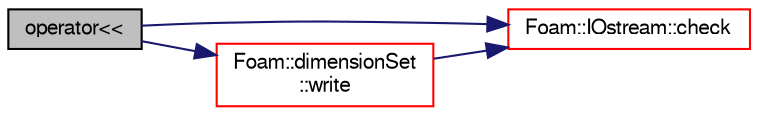 digraph "operator&lt;&lt;"
{
  bgcolor="transparent";
  edge [fontname="FreeSans",fontsize="10",labelfontname="FreeSans",labelfontsize="10"];
  node [fontname="FreeSans",fontsize="10",shape=record];
  rankdir="LR";
  Node51752 [label="operator\<\<",height=0.2,width=0.4,color="black", fillcolor="grey75", style="filled", fontcolor="black"];
  Node51752 -> Node51753 [color="midnightblue",fontsize="10",style="solid",fontname="FreeSans"];
  Node51753 [label="Foam::IOstream::check",height=0.2,width=0.4,color="red",URL="$a26226.html#a367eb3425fc4e8270e2aa961df8ac8a5",tooltip="Check IOstream status for given operation. "];
  Node51752 -> Node51802 [color="midnightblue",fontsize="10",style="solid",fontname="FreeSans"];
  Node51802 [label="Foam::dimensionSet\l::write",height=0.2,width=0.4,color="red",URL="$a26370.html#affe73e770350e3df39b9ad05ea58da0e",tooltip="Write using provided units. "];
  Node51802 -> Node51753 [color="midnightblue",fontsize="10",style="solid",fontname="FreeSans"];
}
